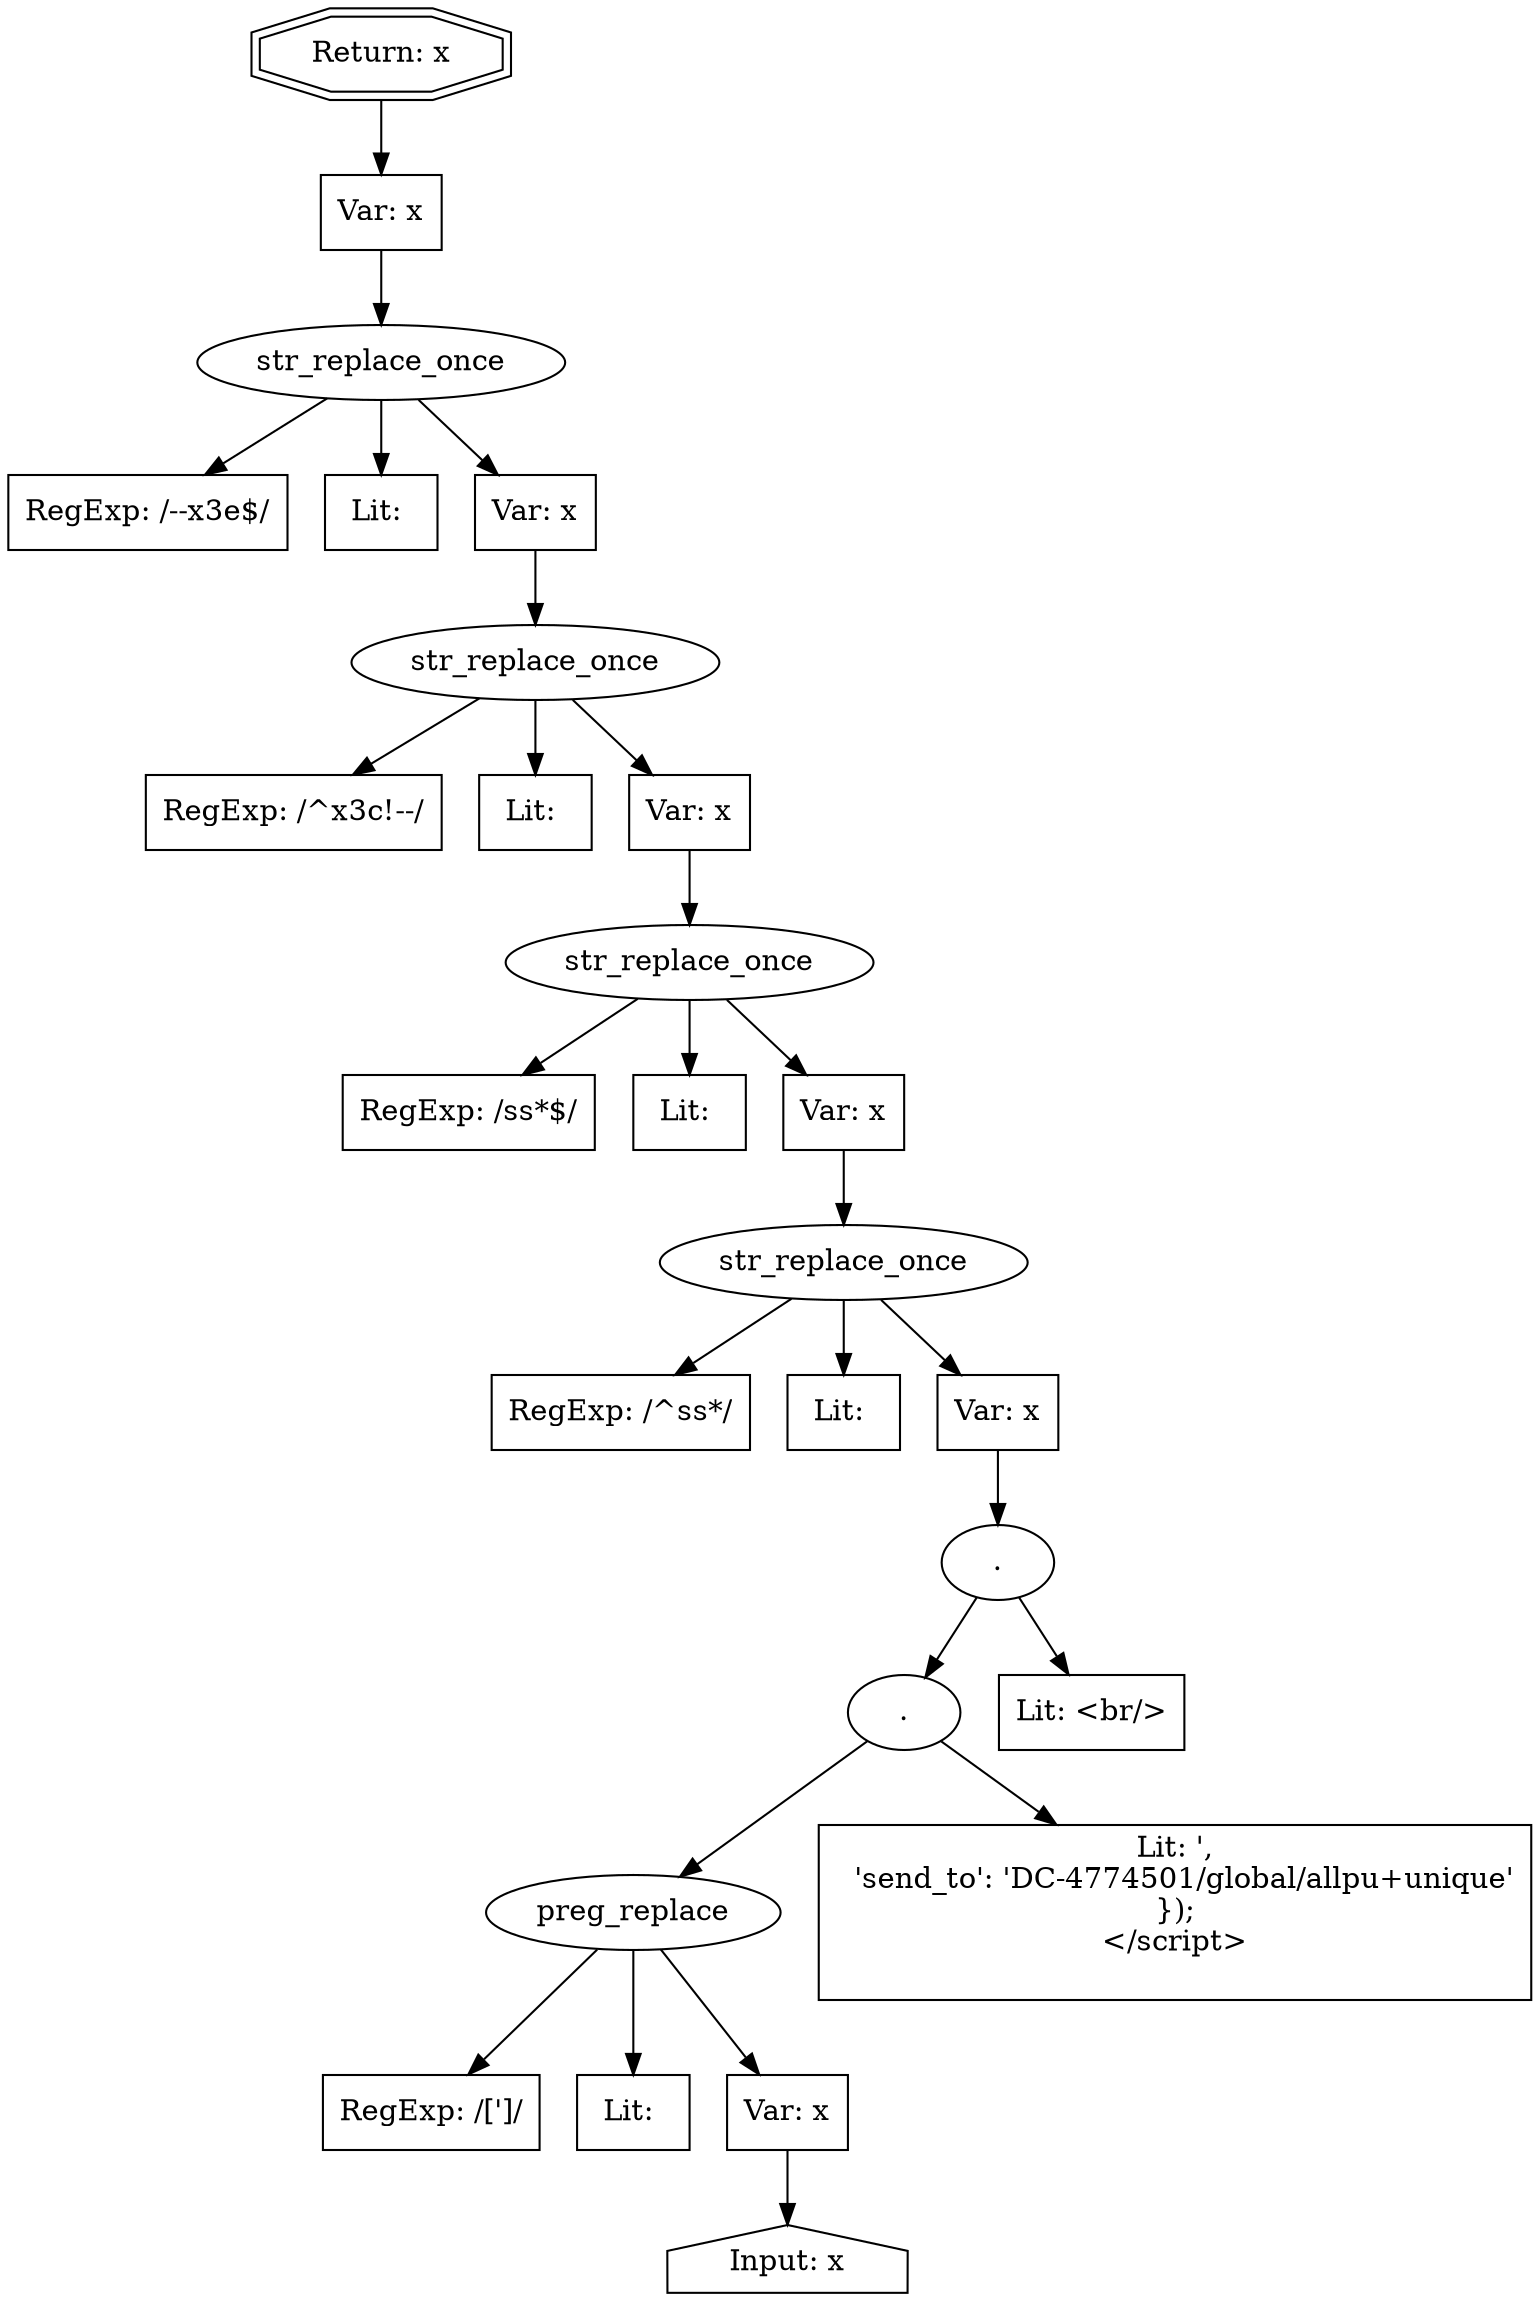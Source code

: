 // Finding: f48bb50b-8719-42a6-8278-7af3bd26f500
// Finding.url: https://www.example245.com/personal-loans/contact-us/?'});taintfoxLog('8db1a4436498477d855ee5e009f92db9')//
// Finding.parentloc: https://www.example245.com/personal-loans/contact-us/?'});taintfoxLog('8db1a4436498477d855ee5e009f92db9')//
// Finding.domain: www.example245.com
// Finding.base_domain: example245.com
// Finding.source: location.href
// Finding.sink: eval
// Sanitizer.score: 3
// Sanitizer.name: K/<
// Sanitizer.location: https://s.example98.com/tag.js#site=drmpxxM&referrer=https%3A%2F%2Fwww.example245.com%2Fpersonal-loans%2Fcontact-us%2F%3F'%7D)%3BtaintfoxLog('8db1a4436498477d855ee5e009f92db9')%2F%2F - K/<:8:338
// Finding.begin: 378
// Finding.end: 410
// Finding.original_uuid: e729ee31-015f-4890-90d1-42b122bb474f
// Finding.TwentyFiveMillionFlowsId: -2117345261
// Finding.script: https://s.example98.com/tag.js#site=drmpxxM&referrer=https%3A%2F%2Fwww.example245.com%2Fpersonal-loans%2Fcontact-us%2F%3F'%7D)%3BtaintfoxLog('8db1a4436498477d855ee5e009f92db9')%2F%2F
// Finding.line: 8
// Exploit.uuid: 8db1a443-6498-477d-855e-e5e009f92db9
// Exploit.success: false
// Exploit.status: validated
// Exploit.method: C
// Exploit.type: js
// Exploit.token: Literal
// Exploit.content: https://www.example245.com/personal-loans/contact-us/?ICMPGN=PUB_HNAV_LOANS_DPL_CONTACT
// Exploit.quote_type: None
// Exploit.tag: None
// Exploit.break_out: '});
// Exploit.break_in: //
// Exploit.payload: '});taintfoxLog(1)//
// Exploit.begin_taint_url: 0
// Exploit.end_taint_url: 85
// Exploit.replace_begin_url: 52
// Exploit.replace_end_url: 85
// Exploit.replace_begin_param: 127
// Exploit.replace_end_param: 161
// Issues.LargestEncodeAttrStringChain: 0
// Issues.LargestTextFragmentEncodeChainLength: 0
// Issues.HasApproximation: false
// Issues.HasMissingImplementation: false
// Issues.HasInfiniteRegexWithFunctionReplacer: false
// Issues.MergedSplitAndJoins: false
// Issues.HasUrlInRhsOfReplace: false
// Issues.HasUrlInLhsOfReplace: false
// Issues.HasCookieValueInLhsOfreplace: false
// Issues.HasCookieValueInRhsOfreplace: false
// Issues.HasCookieValueInMatchPattern: false
// Issues.HasCookieValueInExecPattern: false
// Issues.RemovedLRConcats: true
// Issues.RemovedReplaceArtifacts: false
// Issues.HasUrlInMatchPattern: false
// Issues.HasUrlInExecPattern: false
// Issues.RemovedNOPreplaces: false
// Issues.Known_sanitizer: false
// DepGraph.hash: 1236656363
// DepGraph.sanitizer_hash: -358140006
// Removed LR concats 
// Removed LR concats 
// Removed LR concats 
digraph cfg {
n0 [shape=house, label="Input: x"];
n1 [shape=ellipse, label="preg_replace"];
n2 [shape=box, label="RegExp: /[']/"];
n3 [shape=box, label="Lit: "];
n4 [shape=box, label="Var: x"];
n5 [shape=ellipse, label="."];
n6 [shape=box, label="Lit: ',\n  'send_to': 'DC-4774501/global/allpu+unique'\n});\n</script>\n\n"];
n7 [shape=ellipse, label="."];
n8 [shape=box, label="Lit: <br/>"];
n9 [shape=ellipse, label="str_replace_once"];
n10 [shape=box, label="RegExp: /^\s\s*/"];
n11 [shape=box, label="Lit: "];
n12 [shape=box, label="Var: x"];
n13 [shape=ellipse, label="str_replace_once"];
n14 [shape=box, label="RegExp: /\s\s*$/"];
n15 [shape=box, label="Lit: "];
n16 [shape=box, label="Var: x"];
n17 [shape=ellipse, label="str_replace_once"];
n18 [shape=box, label="RegExp: /^\x3c!--/"];
n19 [shape=box, label="Lit: "];
n20 [shape=box, label="Var: x"];
n21 [shape=ellipse, label="str_replace_once"];
n22 [shape=box, label="RegExp: /--\x3e$/"];
n23 [shape=box, label="Lit: "];
n24 [shape=box, label="Var: x"];
n25 [shape=box, label="Var: x"];
n26 [shape=doubleoctagon, label="Return: x"];
n4 -> n0;
n1 -> n2;
n1 -> n3;
n1 -> n4;
n5 -> n1;
n5 -> n6;
n7 -> n8;
n7 -> n5;
n12 -> n7;
n9 -> n10;
n9 -> n11;
n9 -> n12;
n16 -> n9;
n13 -> n14;
n13 -> n15;
n13 -> n16;
n20 -> n13;
n17 -> n18;
n17 -> n19;
n17 -> n20;
n24 -> n17;
n21 -> n22;
n21 -> n23;
n21 -> n24;
n25 -> n21;
n26 -> n25;
}